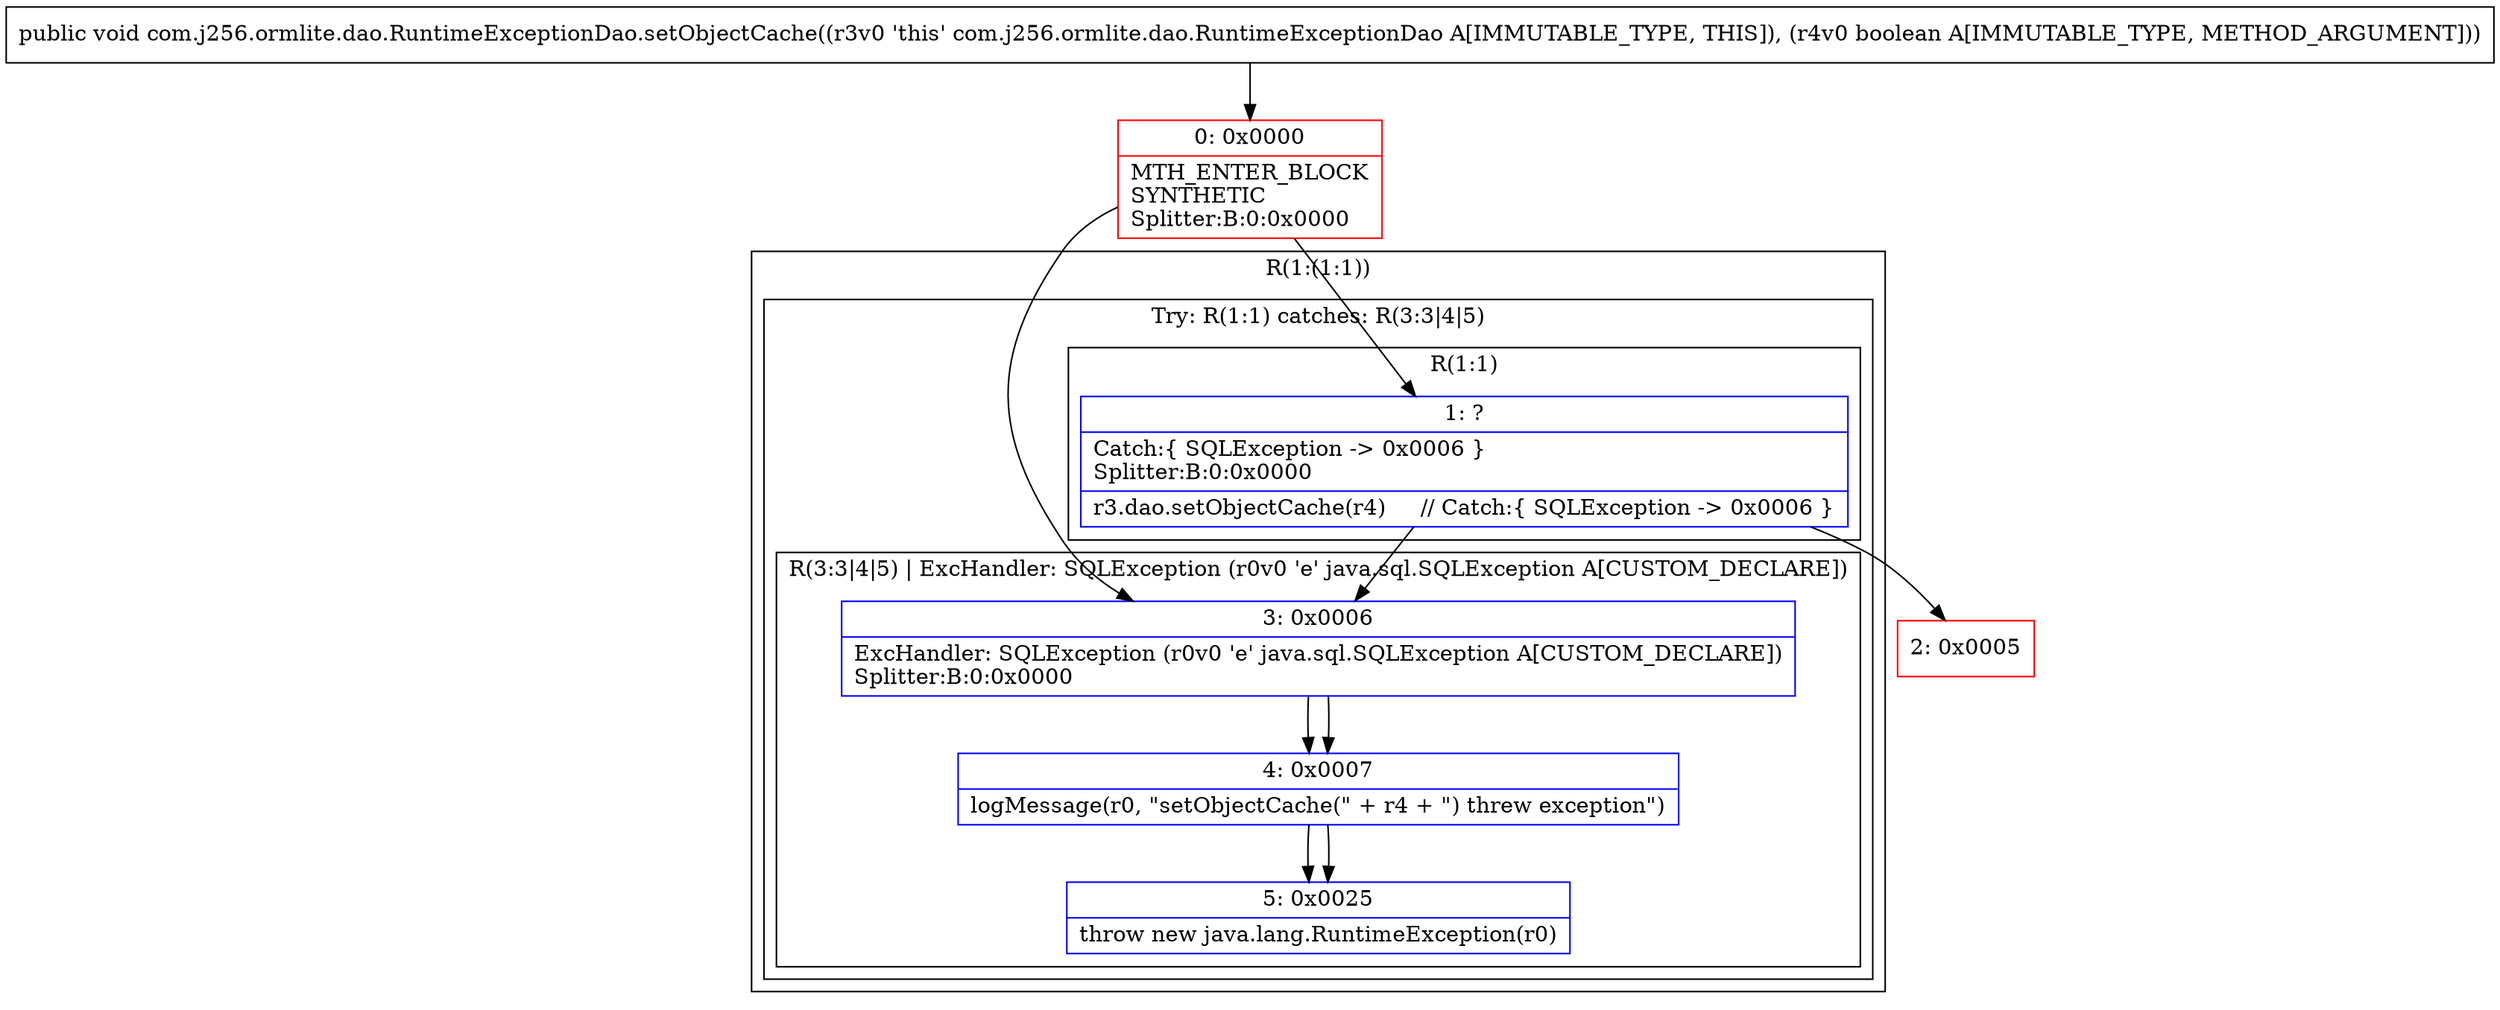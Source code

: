 digraph "CFG forcom.j256.ormlite.dao.RuntimeExceptionDao.setObjectCache(Z)V" {
subgraph cluster_Region_271218035 {
label = "R(1:(1:1))";
node [shape=record,color=blue];
subgraph cluster_TryCatchRegion_1891901955 {
label = "Try: R(1:1) catches: R(3:3|4|5)";
node [shape=record,color=blue];
subgraph cluster_Region_1091250840 {
label = "R(1:1)";
node [shape=record,color=blue];
Node_1 [shape=record,label="{1\:\ ?|Catch:\{ SQLException \-\> 0x0006 \}\lSplitter:B:0:0x0000\l|r3.dao.setObjectCache(r4)     \/\/ Catch:\{ SQLException \-\> 0x0006 \}\l}"];
}
subgraph cluster_Region_813613864 {
label = "R(3:3|4|5) | ExcHandler: SQLException (r0v0 'e' java.sql.SQLException A[CUSTOM_DECLARE])\l";
node [shape=record,color=blue];
Node_3 [shape=record,label="{3\:\ 0x0006|ExcHandler: SQLException (r0v0 'e' java.sql.SQLException A[CUSTOM_DECLARE])\lSplitter:B:0:0x0000\l}"];
Node_4 [shape=record,label="{4\:\ 0x0007|logMessage(r0, \"setObjectCache(\" + r4 + \") threw exception\")\l}"];
Node_5 [shape=record,label="{5\:\ 0x0025|throw new java.lang.RuntimeException(r0)\l}"];
}
}
}
subgraph cluster_Region_813613864 {
label = "R(3:3|4|5) | ExcHandler: SQLException (r0v0 'e' java.sql.SQLException A[CUSTOM_DECLARE])\l";
node [shape=record,color=blue];
Node_3 [shape=record,label="{3\:\ 0x0006|ExcHandler: SQLException (r0v0 'e' java.sql.SQLException A[CUSTOM_DECLARE])\lSplitter:B:0:0x0000\l}"];
Node_4 [shape=record,label="{4\:\ 0x0007|logMessage(r0, \"setObjectCache(\" + r4 + \") threw exception\")\l}"];
Node_5 [shape=record,label="{5\:\ 0x0025|throw new java.lang.RuntimeException(r0)\l}"];
}
Node_0 [shape=record,color=red,label="{0\:\ 0x0000|MTH_ENTER_BLOCK\lSYNTHETIC\lSplitter:B:0:0x0000\l}"];
Node_2 [shape=record,color=red,label="{2\:\ 0x0005}"];
MethodNode[shape=record,label="{public void com.j256.ormlite.dao.RuntimeExceptionDao.setObjectCache((r3v0 'this' com.j256.ormlite.dao.RuntimeExceptionDao A[IMMUTABLE_TYPE, THIS]), (r4v0 boolean A[IMMUTABLE_TYPE, METHOD_ARGUMENT])) }"];
MethodNode -> Node_0;
Node_1 -> Node_2;
Node_1 -> Node_3;
Node_3 -> Node_4;
Node_4 -> Node_5;
Node_3 -> Node_4;
Node_4 -> Node_5;
Node_0 -> Node_1;
Node_0 -> Node_3;
}

